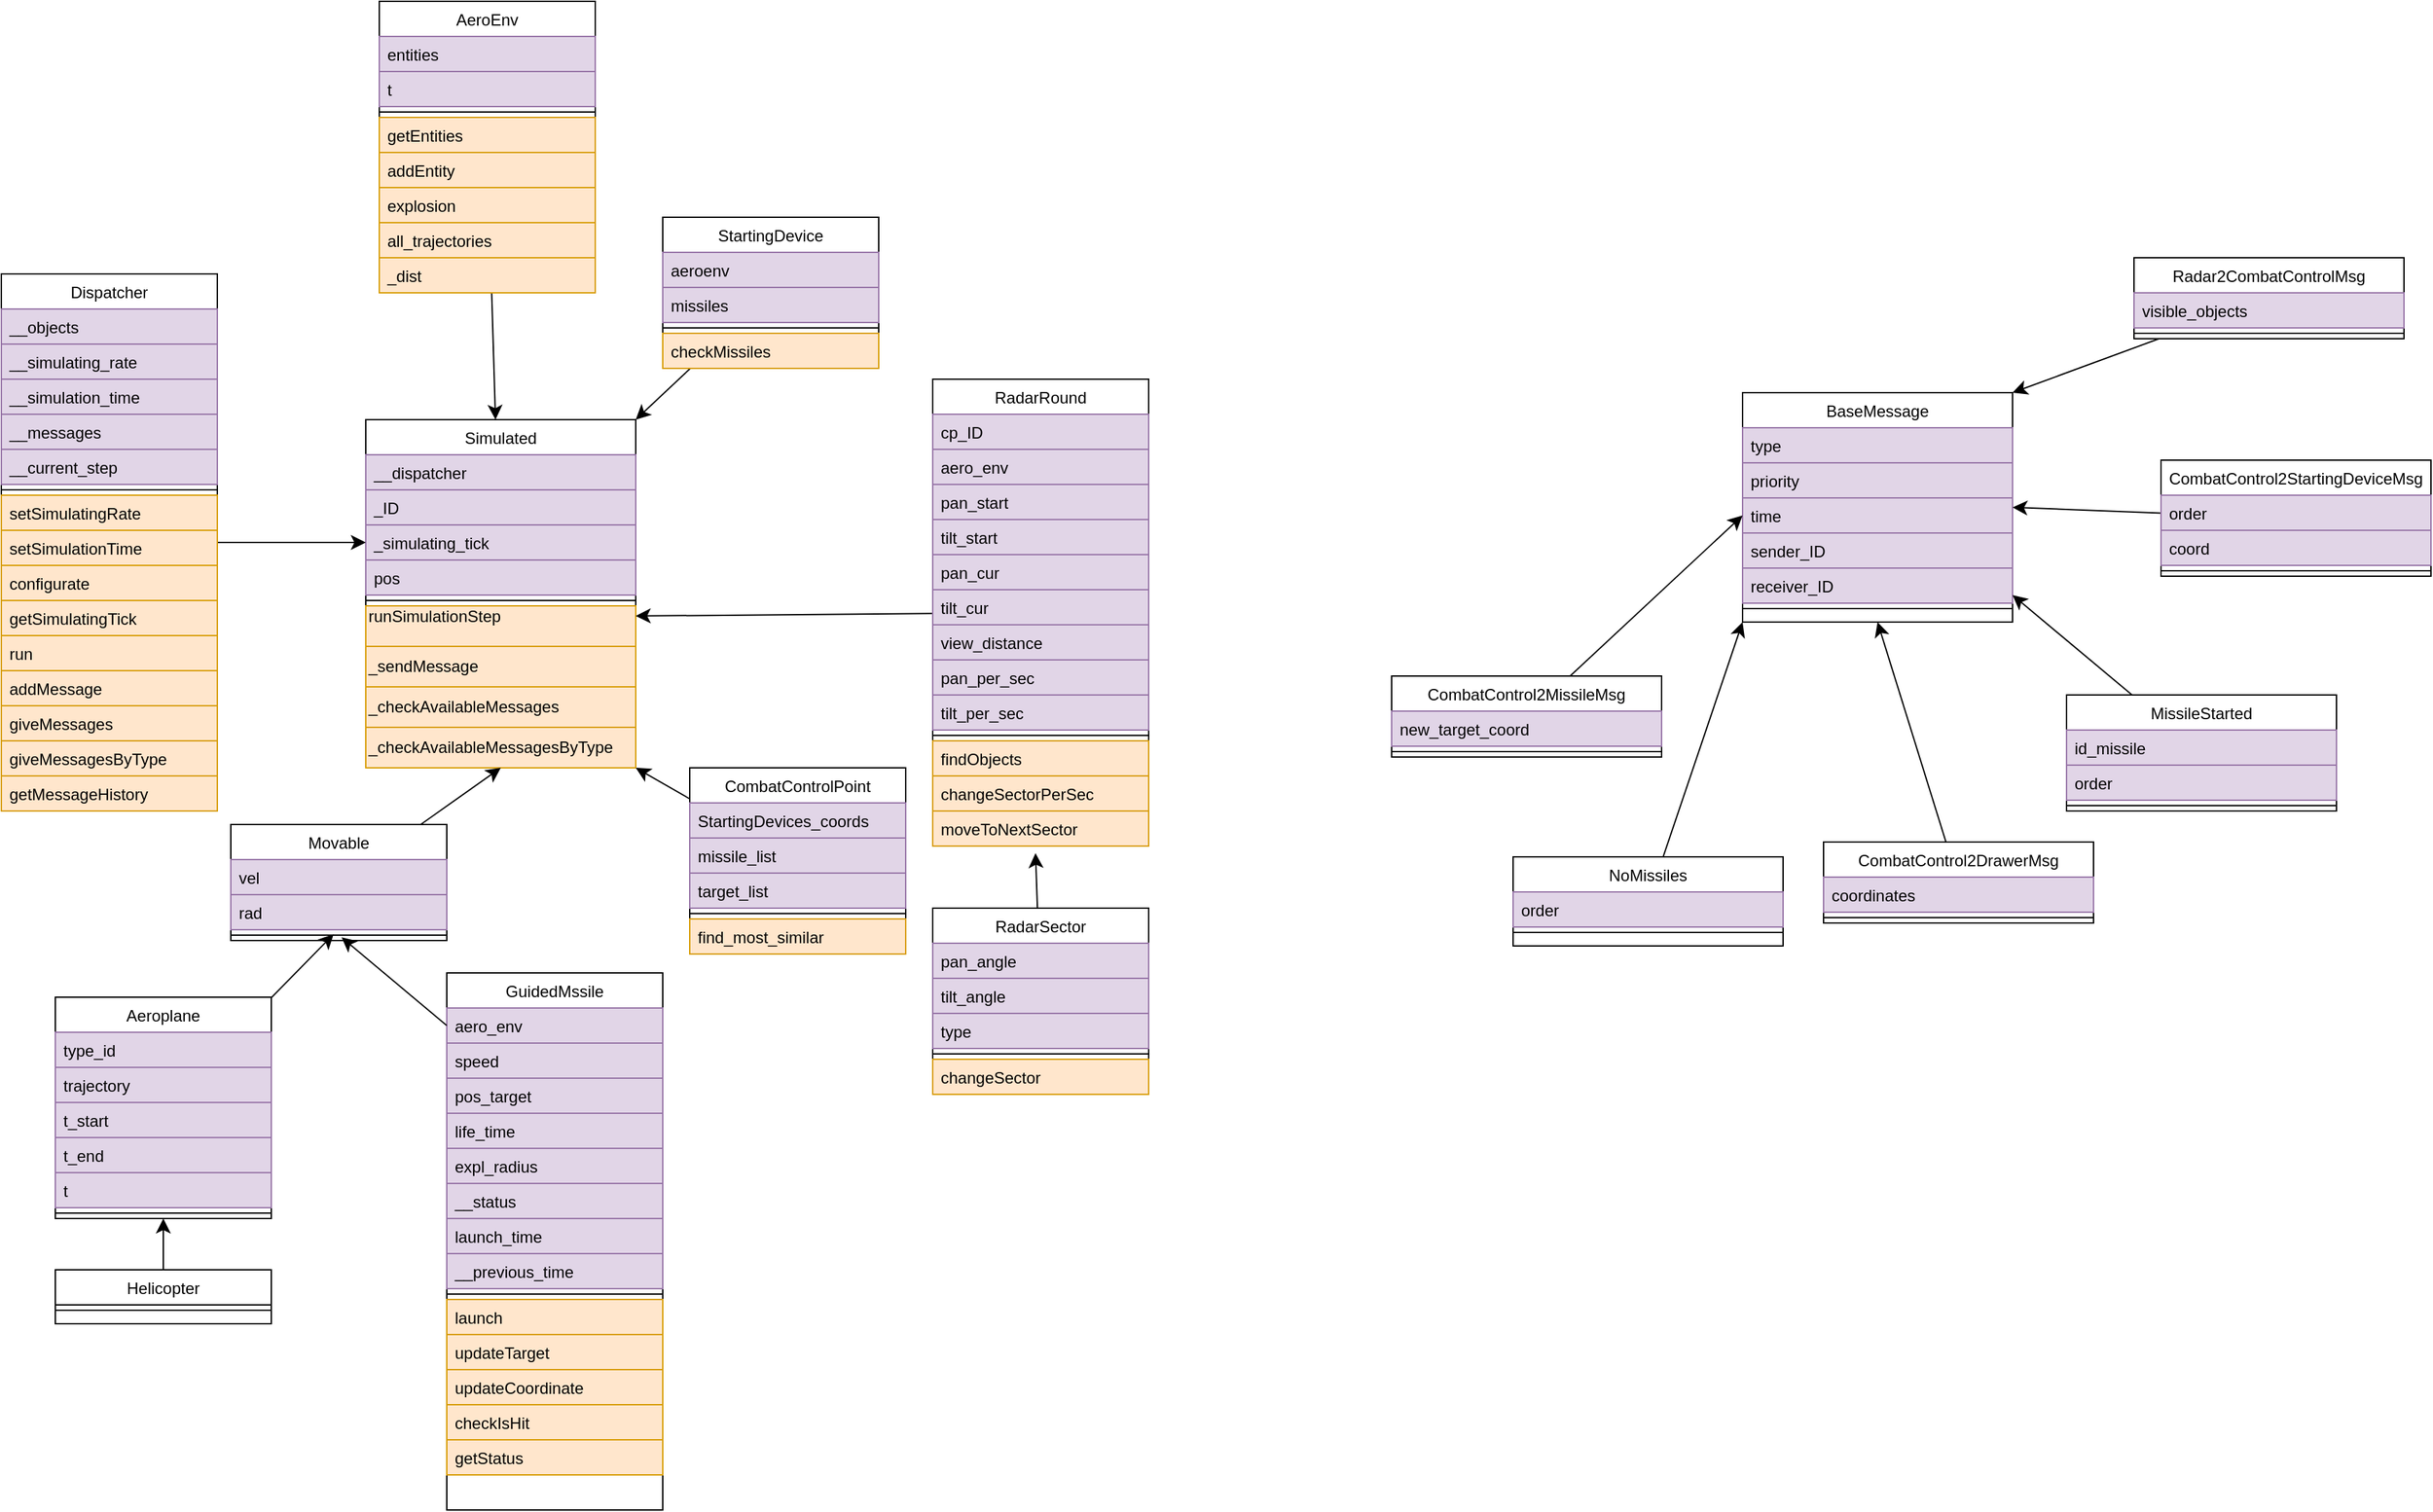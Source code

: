 <mxfile version="24.2.1" type="device">
  <diagram id="C5RBs43oDa-KdzZeNtuy" name="Page-1">
    <mxGraphModel dx="2193" dy="1912" grid="1" gridSize="10" guides="1" tooltips="1" connect="1" arrows="1" fold="1" page="1" pageScale="1" pageWidth="827" pageHeight="1169" math="0" shadow="0">
      <root>
        <mxCell id="WIyWlLk6GJQsqaUBKTNV-0" />
        <mxCell id="WIyWlLk6GJQsqaUBKTNV-1" parent="WIyWlLk6GJQsqaUBKTNV-0" />
        <mxCell id="zkfFHV4jXpPFQw0GAbJ--0" value="Simulated" style="swimlane;fontStyle=0;align=center;verticalAlign=top;childLayout=stackLayout;horizontal=1;startSize=26;horizontalStack=0;resizeParent=1;resizeLast=0;collapsible=1;marginBottom=0;rounded=0;shadow=0;strokeWidth=1;" parent="WIyWlLk6GJQsqaUBKTNV-1" vertex="1">
          <mxGeometry x="220" y="-70" width="200" height="258" as="geometry">
            <mxRectangle x="230" y="140" width="160" height="26" as="alternateBounds" />
          </mxGeometry>
        </mxCell>
        <mxCell id="zkfFHV4jXpPFQw0GAbJ--2" value="__dispatcher" style="text;align=left;verticalAlign=top;spacingLeft=4;spacingRight=4;overflow=hidden;rotatable=0;points=[[0,0.5],[1,0.5]];portConstraint=eastwest;rounded=0;shadow=0;html=0;fillColor=#e1d5e7;strokeColor=#9673a6;" parent="zkfFHV4jXpPFQw0GAbJ--0" vertex="1">
          <mxGeometry y="26" width="200" height="26" as="geometry" />
        </mxCell>
        <mxCell id="zkfFHV4jXpPFQw0GAbJ--3" value="_ID" style="text;align=left;verticalAlign=top;spacingLeft=4;spacingRight=4;overflow=hidden;rotatable=0;points=[[0,0.5],[1,0.5]];portConstraint=eastwest;rounded=0;shadow=0;html=0;fillColor=#e1d5e7;strokeColor=#9673a6;" parent="zkfFHV4jXpPFQw0GAbJ--0" vertex="1">
          <mxGeometry y="52" width="200" height="26" as="geometry" />
        </mxCell>
        <mxCell id="pw8T1lvG_OZJltJy0fYg-36" value="_simulating_tick" style="text;align=left;verticalAlign=top;spacingLeft=4;spacingRight=4;overflow=hidden;rotatable=0;points=[[0,0.5],[1,0.5]];portConstraint=eastwest;rounded=0;shadow=0;html=0;fillColor=#e1d5e7;strokeColor=#9673a6;" parent="zkfFHV4jXpPFQw0GAbJ--0" vertex="1">
          <mxGeometry y="78" width="200" height="26" as="geometry" />
        </mxCell>
        <mxCell id="zkfFHV4jXpPFQw0GAbJ--5" value="pos" style="text;align=left;verticalAlign=top;spacingLeft=4;spacingRight=4;overflow=hidden;rotatable=0;points=[[0,0.5],[1,0.5]];portConstraint=eastwest;fillColor=#e1d5e7;strokeColor=#9673a6;" parent="zkfFHV4jXpPFQw0GAbJ--0" vertex="1">
          <mxGeometry y="104" width="200" height="26" as="geometry" />
        </mxCell>
        <mxCell id="zkfFHV4jXpPFQw0GAbJ--4" value="" style="line;html=1;strokeWidth=1;align=left;verticalAlign=middle;spacingTop=-1;spacingLeft=3;spacingRight=3;rotatable=0;labelPosition=right;points=[];portConstraint=eastwest;" parent="zkfFHV4jXpPFQw0GAbJ--0" vertex="1">
          <mxGeometry y="130" width="200" height="8" as="geometry" />
        </mxCell>
        <mxCell id="pw8T1lvG_OZJltJy0fYg-37" value="&lt;div style=&quot;font-size: 12px;&quot;&gt;runSimulationStep&lt;/div&gt;&lt;div style=&quot;font-size: 12px;&quot;&gt;&lt;br style=&quot;font-size: 12px;&quot;&gt;&lt;/div&gt;" style="text;strokeColor=#d79b00;align=left;fillColor=#ffe6cc;html=1;verticalAlign=middle;whiteSpace=wrap;rounded=0;fontSize=12;" parent="zkfFHV4jXpPFQw0GAbJ--0" vertex="1">
          <mxGeometry y="138" width="200" height="30" as="geometry" />
        </mxCell>
        <mxCell id="pw8T1lvG_OZJltJy0fYg-38" value="&lt;div style=&quot;font-size: 12px;&quot;&gt;_sendMessage&lt;br&gt;&lt;/div&gt;" style="text;strokeColor=#d79b00;align=left;fillColor=#ffe6cc;html=1;verticalAlign=middle;whiteSpace=wrap;rounded=0;fontSize=12;" parent="zkfFHV4jXpPFQw0GAbJ--0" vertex="1">
          <mxGeometry y="168" width="200" height="30" as="geometry" />
        </mxCell>
        <mxCell id="pw8T1lvG_OZJltJy0fYg-40" value="&lt;div style=&quot;font-size: 12px;&quot;&gt;_checkAvailableMessages&lt;br&gt;&lt;/div&gt;" style="text;strokeColor=#d79b00;align=left;fillColor=#ffe6cc;html=1;verticalAlign=middle;whiteSpace=wrap;rounded=0;fontSize=12;" parent="zkfFHV4jXpPFQw0GAbJ--0" vertex="1">
          <mxGeometry y="198" width="200" height="30" as="geometry" />
        </mxCell>
        <mxCell id="pw8T1lvG_OZJltJy0fYg-39" value="&lt;div style=&quot;font-size: 12px;&quot;&gt;_checkAvailableMessagesByType&lt;br&gt;&lt;/div&gt;" style="text;strokeColor=#d79b00;align=left;fillColor=#ffe6cc;html=1;verticalAlign=middle;whiteSpace=wrap;rounded=0;fontSize=12;" parent="zkfFHV4jXpPFQw0GAbJ--0" vertex="1">
          <mxGeometry y="228" width="200" height="30" as="geometry" />
        </mxCell>
        <mxCell id="pw8T1lvG_OZJltJy0fYg-1" style="edgeStyle=none;curved=1;rounded=0;orthogonalLoop=1;jettySize=auto;html=1;entryX=0.5;entryY=1;entryDx=0;entryDy=0;fontSize=12;startSize=8;endSize=8;" parent="WIyWlLk6GJQsqaUBKTNV-1" source="zkfFHV4jXpPFQw0GAbJ--6" target="zkfFHV4jXpPFQw0GAbJ--0" edge="1">
          <mxGeometry relative="1" as="geometry" />
        </mxCell>
        <mxCell id="zkfFHV4jXpPFQw0GAbJ--6" value="Movable" style="swimlane;fontStyle=0;align=center;verticalAlign=top;childLayout=stackLayout;horizontal=1;startSize=26;horizontalStack=0;resizeParent=1;resizeLast=0;collapsible=1;marginBottom=0;rounded=0;shadow=0;strokeWidth=1;" parent="WIyWlLk6GJQsqaUBKTNV-1" vertex="1">
          <mxGeometry x="120" y="230" width="160" height="86" as="geometry">
            <mxRectangle x="130" y="380" width="160" height="26" as="alternateBounds" />
          </mxGeometry>
        </mxCell>
        <mxCell id="zkfFHV4jXpPFQw0GAbJ--7" value="vel" style="text;align=left;verticalAlign=top;spacingLeft=4;spacingRight=4;overflow=hidden;rotatable=0;points=[[0,0.5],[1,0.5]];portConstraint=eastwest;fillColor=#e1d5e7;strokeColor=#9673a6;" parent="zkfFHV4jXpPFQw0GAbJ--6" vertex="1">
          <mxGeometry y="26" width="160" height="26" as="geometry" />
        </mxCell>
        <mxCell id="zkfFHV4jXpPFQw0GAbJ--8" value="rad" style="text;align=left;verticalAlign=top;spacingLeft=4;spacingRight=4;overflow=hidden;rotatable=0;points=[[0,0.5],[1,0.5]];portConstraint=eastwest;rounded=0;shadow=0;html=0;fillColor=#e1d5e7;strokeColor=#9673a6;" parent="zkfFHV4jXpPFQw0GAbJ--6" vertex="1">
          <mxGeometry y="52" width="160" height="26" as="geometry" />
        </mxCell>
        <mxCell id="pw8T1lvG_OZJltJy0fYg-46" value="" style="line;html=1;strokeWidth=1;align=left;verticalAlign=middle;spacingTop=-1;spacingLeft=3;spacingRight=3;rotatable=0;labelPosition=right;points=[];portConstraint=eastwest;" parent="zkfFHV4jXpPFQw0GAbJ--6" vertex="1">
          <mxGeometry y="78" width="160" height="8" as="geometry" />
        </mxCell>
        <mxCell id="zkfFHV4jXpPFQw0GAbJ--13" value="Aeroplane" style="swimlane;fontStyle=0;align=center;verticalAlign=top;childLayout=stackLayout;horizontal=1;startSize=26;horizontalStack=0;resizeParent=1;resizeLast=0;collapsible=1;marginBottom=0;rounded=0;shadow=0;strokeWidth=1;" parent="WIyWlLk6GJQsqaUBKTNV-1" vertex="1">
          <mxGeometry x="-10" y="358" width="160" height="164" as="geometry">
            <mxRectangle x="340" y="380" width="170" height="26" as="alternateBounds" />
          </mxGeometry>
        </mxCell>
        <mxCell id="zkfFHV4jXpPFQw0GAbJ--14" value="type_id" style="text;align=left;verticalAlign=top;spacingLeft=4;spacingRight=4;overflow=hidden;rotatable=0;points=[[0,0.5],[1,0.5]];portConstraint=eastwest;fillColor=#e1d5e7;strokeColor=#9673a6;" parent="zkfFHV4jXpPFQw0GAbJ--13" vertex="1">
          <mxGeometry y="26" width="160" height="26" as="geometry" />
        </mxCell>
        <mxCell id="pw8T1lvG_OZJltJy0fYg-42" value="trajectory" style="text;align=left;verticalAlign=top;spacingLeft=4;spacingRight=4;overflow=hidden;rotatable=0;points=[[0,0.5],[1,0.5]];portConstraint=eastwest;fillColor=#e1d5e7;strokeColor=#9673a6;" parent="zkfFHV4jXpPFQw0GAbJ--13" vertex="1">
          <mxGeometry y="52" width="160" height="26" as="geometry" />
        </mxCell>
        <mxCell id="pw8T1lvG_OZJltJy0fYg-43" value="t_start" style="text;align=left;verticalAlign=top;spacingLeft=4;spacingRight=4;overflow=hidden;rotatable=0;points=[[0,0.5],[1,0.5]];portConstraint=eastwest;fillColor=#e1d5e7;strokeColor=#9673a6;" parent="zkfFHV4jXpPFQw0GAbJ--13" vertex="1">
          <mxGeometry y="78" width="160" height="26" as="geometry" />
        </mxCell>
        <mxCell id="pw8T1lvG_OZJltJy0fYg-41" value="t_end" style="text;align=left;verticalAlign=top;spacingLeft=4;spacingRight=4;overflow=hidden;rotatable=0;points=[[0,0.5],[1,0.5]];portConstraint=eastwest;fillColor=#e1d5e7;strokeColor=#9673a6;" parent="zkfFHV4jXpPFQw0GAbJ--13" vertex="1">
          <mxGeometry y="104" width="160" height="26" as="geometry" />
        </mxCell>
        <mxCell id="pw8T1lvG_OZJltJy0fYg-44" value="t " style="text;align=left;verticalAlign=top;spacingLeft=4;spacingRight=4;overflow=hidden;rotatable=0;points=[[0,0.5],[1,0.5]];portConstraint=eastwest;fillColor=#e1d5e7;strokeColor=#9673a6;" parent="zkfFHV4jXpPFQw0GAbJ--13" vertex="1">
          <mxGeometry y="130" width="160" height="26" as="geometry" />
        </mxCell>
        <mxCell id="zkfFHV4jXpPFQw0GAbJ--15" value="" style="line;html=1;strokeWidth=1;align=left;verticalAlign=middle;spacingTop=-1;spacingLeft=3;spacingRight=3;rotatable=0;labelPosition=right;points=[];portConstraint=eastwest;" parent="zkfFHV4jXpPFQw0GAbJ--13" vertex="1">
          <mxGeometry y="156" width="160" height="8" as="geometry" />
        </mxCell>
        <mxCell id="pw8T1lvG_OZJltJy0fYg-68" style="edgeStyle=none;curved=1;rounded=0;orthogonalLoop=1;jettySize=auto;html=1;entryX=1;entryY=0.25;entryDx=0;entryDy=0;fontSize=12;startSize=8;endSize=8;" parent="WIyWlLk6GJQsqaUBKTNV-1" source="zkfFHV4jXpPFQw0GAbJ--17" target="pw8T1lvG_OZJltJy0fYg-37" edge="1">
          <mxGeometry relative="1" as="geometry" />
        </mxCell>
        <mxCell id="zkfFHV4jXpPFQw0GAbJ--17" value="RadarRound" style="swimlane;fontStyle=0;align=center;verticalAlign=top;childLayout=stackLayout;horizontal=1;startSize=26;horizontalStack=0;resizeParent=1;resizeLast=0;collapsible=1;marginBottom=0;rounded=0;shadow=0;strokeWidth=1;" parent="WIyWlLk6GJQsqaUBKTNV-1" vertex="1">
          <mxGeometry x="640" y="-100" width="160" height="346" as="geometry">
            <mxRectangle x="550" y="140" width="160" height="26" as="alternateBounds" />
          </mxGeometry>
        </mxCell>
        <mxCell id="zkfFHV4jXpPFQw0GAbJ--18" value="cp_ID" style="text;align=left;verticalAlign=top;spacingLeft=4;spacingRight=4;overflow=hidden;rotatable=0;points=[[0,0.5],[1,0.5]];portConstraint=eastwest;fillColor=#e1d5e7;strokeColor=#9673a6;" parent="zkfFHV4jXpPFQw0GAbJ--17" vertex="1">
          <mxGeometry y="26" width="160" height="26" as="geometry" />
        </mxCell>
        <mxCell id="zkfFHV4jXpPFQw0GAbJ--19" value="aero_env" style="text;align=left;verticalAlign=top;spacingLeft=4;spacingRight=4;overflow=hidden;rotatable=0;points=[[0,0.5],[1,0.5]];portConstraint=eastwest;rounded=0;shadow=0;html=0;fillColor=#e1d5e7;strokeColor=#9673a6;" parent="zkfFHV4jXpPFQw0GAbJ--17" vertex="1">
          <mxGeometry y="52" width="160" height="26" as="geometry" />
        </mxCell>
        <mxCell id="zkfFHV4jXpPFQw0GAbJ--20" value="pan_start" style="text;align=left;verticalAlign=top;spacingLeft=4;spacingRight=4;overflow=hidden;rotatable=0;points=[[0,0.5],[1,0.5]];portConstraint=eastwest;rounded=0;shadow=0;html=0;fillColor=#e1d5e7;strokeColor=#9673a6;" parent="zkfFHV4jXpPFQw0GAbJ--17" vertex="1">
          <mxGeometry y="78" width="160" height="26" as="geometry" />
        </mxCell>
        <mxCell id="zkfFHV4jXpPFQw0GAbJ--21" value="tilt_start" style="text;align=left;verticalAlign=top;spacingLeft=4;spacingRight=4;overflow=hidden;rotatable=0;points=[[0,0.5],[1,0.5]];portConstraint=eastwest;rounded=0;shadow=0;html=0;fillColor=#e1d5e7;strokeColor=#9673a6;" parent="zkfFHV4jXpPFQw0GAbJ--17" vertex="1">
          <mxGeometry y="104" width="160" height="26" as="geometry" />
        </mxCell>
        <mxCell id="zkfFHV4jXpPFQw0GAbJ--22" value="pan_cur" style="text;align=left;verticalAlign=top;spacingLeft=4;spacingRight=4;overflow=hidden;rotatable=0;points=[[0,0.5],[1,0.5]];portConstraint=eastwest;rounded=0;shadow=0;html=0;fillColor=#e1d5e7;strokeColor=#9673a6;" parent="zkfFHV4jXpPFQw0GAbJ--17" vertex="1">
          <mxGeometry y="130" width="160" height="26" as="geometry" />
        </mxCell>
        <mxCell id="pw8T1lvG_OZJltJy0fYg-64" value="tilt_cur" style="text;align=left;verticalAlign=top;spacingLeft=4;spacingRight=4;overflow=hidden;rotatable=0;points=[[0,0.5],[1,0.5]];portConstraint=eastwest;rounded=0;shadow=0;html=0;fillColor=#e1d5e7;strokeColor=#9673a6;" parent="zkfFHV4jXpPFQw0GAbJ--17" vertex="1">
          <mxGeometry y="156" width="160" height="26" as="geometry" />
        </mxCell>
        <mxCell id="pw8T1lvG_OZJltJy0fYg-65" value="view_distance" style="text;align=left;verticalAlign=top;spacingLeft=4;spacingRight=4;overflow=hidden;rotatable=0;points=[[0,0.5],[1,0.5]];portConstraint=eastwest;rounded=0;shadow=0;html=0;fillColor=#e1d5e7;strokeColor=#9673a6;" parent="zkfFHV4jXpPFQw0GAbJ--17" vertex="1">
          <mxGeometry y="182" width="160" height="26" as="geometry" />
        </mxCell>
        <mxCell id="pw8T1lvG_OZJltJy0fYg-63" value="pan_per_sec" style="text;align=left;verticalAlign=top;spacingLeft=4;spacingRight=4;overflow=hidden;rotatable=0;points=[[0,0.5],[1,0.5]];portConstraint=eastwest;rounded=0;shadow=0;html=0;fillColor=#e1d5e7;strokeColor=#9673a6;" parent="zkfFHV4jXpPFQw0GAbJ--17" vertex="1">
          <mxGeometry y="208" width="160" height="26" as="geometry" />
        </mxCell>
        <mxCell id="pw8T1lvG_OZJltJy0fYg-66" value="tilt_per_sec" style="text;align=left;verticalAlign=top;spacingLeft=4;spacingRight=4;overflow=hidden;rotatable=0;points=[[0,0.5],[1,0.5]];portConstraint=eastwest;rounded=0;shadow=0;html=0;fillColor=#e1d5e7;strokeColor=#9673a6;" parent="zkfFHV4jXpPFQw0GAbJ--17" vertex="1">
          <mxGeometry y="234" width="160" height="26" as="geometry" />
        </mxCell>
        <mxCell id="zkfFHV4jXpPFQw0GAbJ--23" value="" style="line;html=1;strokeWidth=1;align=left;verticalAlign=middle;spacingTop=-1;spacingLeft=3;spacingRight=3;rotatable=0;labelPosition=right;points=[];portConstraint=eastwest;" parent="zkfFHV4jXpPFQw0GAbJ--17" vertex="1">
          <mxGeometry y="260" width="160" height="8" as="geometry" />
        </mxCell>
        <mxCell id="zkfFHV4jXpPFQw0GAbJ--24" value="findObjects" style="text;align=left;verticalAlign=top;spacingLeft=4;spacingRight=4;overflow=hidden;rotatable=0;points=[[0,0.5],[1,0.5]];portConstraint=eastwest;fillColor=#ffe6cc;strokeColor=#d79b00;" parent="zkfFHV4jXpPFQw0GAbJ--17" vertex="1">
          <mxGeometry y="268" width="160" height="26" as="geometry" />
        </mxCell>
        <mxCell id="pw8T1lvG_OZJltJy0fYg-67" value="changeSectorPerSec" style="text;align=left;verticalAlign=top;spacingLeft=4;spacingRight=4;overflow=hidden;rotatable=0;points=[[0,0.5],[1,0.5]];portConstraint=eastwest;fillColor=#ffe6cc;strokeColor=#d79b00;" parent="zkfFHV4jXpPFQw0GAbJ--17" vertex="1">
          <mxGeometry y="294" width="160" height="26" as="geometry" />
        </mxCell>
        <mxCell id="zkfFHV4jXpPFQw0GAbJ--25" value="moveToNextSector" style="text;align=left;verticalAlign=top;spacingLeft=4;spacingRight=4;overflow=hidden;rotatable=0;points=[[0,0.5],[1,0.5]];portConstraint=eastwest;fillColor=#ffe6cc;strokeColor=#d79b00;" parent="zkfFHV4jXpPFQw0GAbJ--17" vertex="1">
          <mxGeometry y="320" width="160" height="26" as="geometry" />
        </mxCell>
        <mxCell id="pw8T1lvG_OZJltJy0fYg-0" style="edgeStyle=none;curved=1;rounded=0;orthogonalLoop=1;jettySize=auto;html=1;entryX=0.476;entryY=0.412;entryDx=0;entryDy=0;entryPerimeter=0;fontSize=12;startSize=8;endSize=8;" parent="WIyWlLk6GJQsqaUBKTNV-1" source="zkfFHV4jXpPFQw0GAbJ--13" target="pw8T1lvG_OZJltJy0fYg-46" edge="1">
          <mxGeometry relative="1" as="geometry">
            <mxPoint x="154.96" y="442.004" as="targetPoint" />
          </mxGeometry>
        </mxCell>
        <mxCell id="pw8T1lvG_OZJltJy0fYg-47" style="edgeStyle=none;curved=1;rounded=0;orthogonalLoop=1;jettySize=auto;html=1;entryX=0.5;entryY=1;entryDx=0;entryDy=0;fontSize=12;startSize=8;endSize=8;" parent="WIyWlLk6GJQsqaUBKTNV-1" source="pw8T1lvG_OZJltJy0fYg-3" target="zkfFHV4jXpPFQw0GAbJ--13" edge="1">
          <mxGeometry relative="1" as="geometry" />
        </mxCell>
        <mxCell id="pw8T1lvG_OZJltJy0fYg-3" value="Helicopter" style="swimlane;fontStyle=0;align=center;verticalAlign=top;childLayout=stackLayout;horizontal=1;startSize=26;horizontalStack=0;resizeParent=1;resizeLast=0;collapsible=1;marginBottom=0;rounded=0;shadow=0;strokeWidth=1;" parent="WIyWlLk6GJQsqaUBKTNV-1" vertex="1">
          <mxGeometry x="-10" y="560" width="160" height="40" as="geometry">
            <mxRectangle x="340" y="380" width="170" height="26" as="alternateBounds" />
          </mxGeometry>
        </mxCell>
        <mxCell id="pw8T1lvG_OZJltJy0fYg-5" value="" style="line;html=1;strokeWidth=1;align=left;verticalAlign=middle;spacingTop=-1;spacingLeft=3;spacingRight=3;rotatable=0;labelPosition=right;points=[];portConstraint=eastwest;" parent="pw8T1lvG_OZJltJy0fYg-3" vertex="1">
          <mxGeometry y="26" width="160" height="8" as="geometry" />
        </mxCell>
        <mxCell id="pw8T1lvG_OZJltJy0fYg-6" value="GuidedMssile" style="swimlane;fontStyle=0;align=center;verticalAlign=top;childLayout=stackLayout;horizontal=1;startSize=26;horizontalStack=0;resizeParent=1;resizeLast=0;collapsible=1;marginBottom=0;rounded=0;shadow=0;strokeWidth=1;" parent="WIyWlLk6GJQsqaUBKTNV-1" vertex="1">
          <mxGeometry x="280" y="340" width="160" height="398" as="geometry">
            <mxRectangle x="340" y="380" width="170" height="26" as="alternateBounds" />
          </mxGeometry>
        </mxCell>
        <mxCell id="pw8T1lvG_OZJltJy0fYg-7" value="aero_env" style="text;align=left;verticalAlign=top;spacingLeft=4;spacingRight=4;overflow=hidden;rotatable=0;points=[[0,0.5],[1,0.5]];portConstraint=eastwest;fillColor=#e1d5e7;strokeColor=#9673a6;" parent="pw8T1lvG_OZJltJy0fYg-6" vertex="1">
          <mxGeometry y="26" width="160" height="26" as="geometry" />
        </mxCell>
        <mxCell id="pw8T1lvG_OZJltJy0fYg-50" value="speed" style="text;align=left;verticalAlign=top;spacingLeft=4;spacingRight=4;overflow=hidden;rotatable=0;points=[[0,0.5],[1,0.5]];portConstraint=eastwest;fillColor=#e1d5e7;strokeColor=#9673a6;" parent="pw8T1lvG_OZJltJy0fYg-6" vertex="1">
          <mxGeometry y="52" width="160" height="26" as="geometry" />
        </mxCell>
        <mxCell id="pw8T1lvG_OZJltJy0fYg-52" value="pos_target" style="text;align=left;verticalAlign=top;spacingLeft=4;spacingRight=4;overflow=hidden;rotatable=0;points=[[0,0.5],[1,0.5]];portConstraint=eastwest;fillColor=#e1d5e7;strokeColor=#9673a6;" parent="pw8T1lvG_OZJltJy0fYg-6" vertex="1">
          <mxGeometry y="78" width="160" height="26" as="geometry" />
        </mxCell>
        <mxCell id="pw8T1lvG_OZJltJy0fYg-53" value="life_time" style="text;align=left;verticalAlign=top;spacingLeft=4;spacingRight=4;overflow=hidden;rotatable=0;points=[[0,0.5],[1,0.5]];portConstraint=eastwest;fillColor=#e1d5e7;strokeColor=#9673a6;" parent="pw8T1lvG_OZJltJy0fYg-6" vertex="1">
          <mxGeometry y="104" width="160" height="26" as="geometry" />
        </mxCell>
        <mxCell id="pw8T1lvG_OZJltJy0fYg-51" value="expl_radius" style="text;align=left;verticalAlign=top;spacingLeft=4;spacingRight=4;overflow=hidden;rotatable=0;points=[[0,0.5],[1,0.5]];portConstraint=eastwest;fillColor=#e1d5e7;strokeColor=#9673a6;" parent="pw8T1lvG_OZJltJy0fYg-6" vertex="1">
          <mxGeometry y="130" width="160" height="26" as="geometry" />
        </mxCell>
        <mxCell id="pw8T1lvG_OZJltJy0fYg-54" value="__status" style="text;align=left;verticalAlign=top;spacingLeft=4;spacingRight=4;overflow=hidden;rotatable=0;points=[[0,0.5],[1,0.5]];portConstraint=eastwest;fillColor=#e1d5e7;strokeColor=#9673a6;" parent="pw8T1lvG_OZJltJy0fYg-6" vertex="1">
          <mxGeometry y="156" width="160" height="26" as="geometry" />
        </mxCell>
        <mxCell id="pw8T1lvG_OZJltJy0fYg-55" value="launch_time" style="text;align=left;verticalAlign=top;spacingLeft=4;spacingRight=4;overflow=hidden;rotatable=0;points=[[0,0.5],[1,0.5]];portConstraint=eastwest;fillColor=#e1d5e7;strokeColor=#9673a6;" parent="pw8T1lvG_OZJltJy0fYg-6" vertex="1">
          <mxGeometry y="182" width="160" height="26" as="geometry" />
        </mxCell>
        <mxCell id="pw8T1lvG_OZJltJy0fYg-56" value="__previous_time" style="text;align=left;verticalAlign=top;spacingLeft=4;spacingRight=4;overflow=hidden;rotatable=0;points=[[0,0.5],[1,0.5]];portConstraint=eastwest;fillColor=#e1d5e7;strokeColor=#9673a6;" parent="pw8T1lvG_OZJltJy0fYg-6" vertex="1">
          <mxGeometry y="208" width="160" height="26" as="geometry" />
        </mxCell>
        <mxCell id="pw8T1lvG_OZJltJy0fYg-8" value="" style="line;html=1;strokeWidth=1;align=left;verticalAlign=middle;spacingTop=-1;spacingLeft=3;spacingRight=3;rotatable=0;labelPosition=right;points=[];portConstraint=eastwest;" parent="pw8T1lvG_OZJltJy0fYg-6" vertex="1">
          <mxGeometry y="234" width="160" height="8" as="geometry" />
        </mxCell>
        <mxCell id="pw8T1lvG_OZJltJy0fYg-58" value="launch" style="text;align=left;verticalAlign=top;spacingLeft=4;spacingRight=4;overflow=hidden;rotatable=0;points=[[0,0.5],[1,0.5]];portConstraint=eastwest;fillColor=#ffe6cc;strokeColor=#d79b00;" parent="pw8T1lvG_OZJltJy0fYg-6" vertex="1">
          <mxGeometry y="242" width="160" height="26" as="geometry" />
        </mxCell>
        <mxCell id="pw8T1lvG_OZJltJy0fYg-61" value="updateTarget" style="text;align=left;verticalAlign=top;spacingLeft=4;spacingRight=4;overflow=hidden;rotatable=0;points=[[0,0.5],[1,0.5]];portConstraint=eastwest;fillColor=#ffe6cc;strokeColor=#d79b00;" parent="pw8T1lvG_OZJltJy0fYg-6" vertex="1">
          <mxGeometry y="268" width="160" height="26" as="geometry" />
        </mxCell>
        <mxCell id="pw8T1lvG_OZJltJy0fYg-60" value="updateCoordinate" style="text;align=left;verticalAlign=top;spacingLeft=4;spacingRight=4;overflow=hidden;rotatable=0;points=[[0,0.5],[1,0.5]];portConstraint=eastwest;fillColor=#ffe6cc;strokeColor=#d79b00;" parent="pw8T1lvG_OZJltJy0fYg-6" vertex="1">
          <mxGeometry y="294" width="160" height="26" as="geometry" />
        </mxCell>
        <mxCell id="pw8T1lvG_OZJltJy0fYg-59" value="checkIsHit" style="text;align=left;verticalAlign=top;spacingLeft=4;spacingRight=4;overflow=hidden;rotatable=0;points=[[0,0.5],[1,0.5]];portConstraint=eastwest;fillColor=#ffe6cc;strokeColor=#d79b00;" parent="pw8T1lvG_OZJltJy0fYg-6" vertex="1">
          <mxGeometry y="320" width="160" height="26" as="geometry" />
        </mxCell>
        <mxCell id="pw8T1lvG_OZJltJy0fYg-57" value="getStatus" style="text;align=left;verticalAlign=top;spacingLeft=4;spacingRight=4;overflow=hidden;rotatable=0;points=[[0,0.5],[1,0.5]];portConstraint=eastwest;fillColor=#ffe6cc;strokeColor=#d79b00;" parent="pw8T1lvG_OZJltJy0fYg-6" vertex="1">
          <mxGeometry y="346" width="160" height="26" as="geometry" />
        </mxCell>
        <mxCell id="pw8T1lvG_OZJltJy0fYg-62" style="edgeStyle=none;curved=1;rounded=0;orthogonalLoop=1;jettySize=auto;html=1;entryX=1;entryY=1;entryDx=0;entryDy=0;fontSize=12;startSize=8;endSize=8;" parent="WIyWlLk6GJQsqaUBKTNV-1" source="pw8T1lvG_OZJltJy0fYg-9" target="pw8T1lvG_OZJltJy0fYg-39" edge="1">
          <mxGeometry relative="1" as="geometry" />
        </mxCell>
        <mxCell id="pw8T1lvG_OZJltJy0fYg-9" value="CombatControlPoint" style="swimlane;fontStyle=0;align=center;verticalAlign=top;childLayout=stackLayout;horizontal=1;startSize=26;horizontalStack=0;resizeParent=1;resizeLast=0;collapsible=1;marginBottom=0;rounded=0;shadow=0;strokeWidth=1;" parent="WIyWlLk6GJQsqaUBKTNV-1" vertex="1">
          <mxGeometry x="460" y="188" width="160" height="138" as="geometry">
            <mxRectangle x="550" y="140" width="160" height="26" as="alternateBounds" />
          </mxGeometry>
        </mxCell>
        <mxCell id="pw8T1lvG_OZJltJy0fYg-10" value="StartingDevices_coords" style="text;align=left;verticalAlign=top;spacingLeft=4;spacingRight=4;overflow=hidden;rotatable=0;points=[[0,0.5],[1,0.5]];portConstraint=eastwest;fillColor=#e1d5e7;strokeColor=#9673a6;" parent="pw8T1lvG_OZJltJy0fYg-9" vertex="1">
          <mxGeometry y="26" width="160" height="26" as="geometry" />
        </mxCell>
        <mxCell id="pw8T1lvG_OZJltJy0fYg-11" value="missile_list" style="text;align=left;verticalAlign=top;spacingLeft=4;spacingRight=4;overflow=hidden;rotatable=0;points=[[0,0.5],[1,0.5]];portConstraint=eastwest;rounded=0;shadow=0;html=0;fillColor=#e1d5e7;strokeColor=#9673a6;" parent="pw8T1lvG_OZJltJy0fYg-9" vertex="1">
          <mxGeometry y="52" width="160" height="26" as="geometry" />
        </mxCell>
        <mxCell id="pw8T1lvG_OZJltJy0fYg-12" value="target_list" style="text;align=left;verticalAlign=top;spacingLeft=4;spacingRight=4;overflow=hidden;rotatable=0;points=[[0,0.5],[1,0.5]];portConstraint=eastwest;rounded=0;shadow=0;html=0;fillColor=#e1d5e7;strokeColor=#9673a6;" parent="pw8T1lvG_OZJltJy0fYg-9" vertex="1">
          <mxGeometry y="78" width="160" height="26" as="geometry" />
        </mxCell>
        <mxCell id="pw8T1lvG_OZJltJy0fYg-15" value="" style="line;html=1;strokeWidth=1;align=left;verticalAlign=middle;spacingTop=-1;spacingLeft=3;spacingRight=3;rotatable=0;labelPosition=right;points=[];portConstraint=eastwest;" parent="pw8T1lvG_OZJltJy0fYg-9" vertex="1">
          <mxGeometry y="104" width="160" height="8" as="geometry" />
        </mxCell>
        <mxCell id="pw8T1lvG_OZJltJy0fYg-13" value="find_most_similar" style="text;align=left;verticalAlign=top;spacingLeft=4;spacingRight=4;overflow=hidden;rotatable=0;points=[[0,0.5],[1,0.5]];portConstraint=eastwest;rounded=0;shadow=0;html=0;fillColor=#ffe6cc;strokeColor=#d79b00;" parent="pw8T1lvG_OZJltJy0fYg-9" vertex="1">
          <mxGeometry y="112" width="160" height="26" as="geometry" />
        </mxCell>
        <mxCell id="pw8T1lvG_OZJltJy0fYg-86" style="edgeStyle=none;curved=1;rounded=0;orthogonalLoop=1;jettySize=auto;html=1;entryX=1;entryY=0;entryDx=0;entryDy=0;fontSize=12;startSize=8;endSize=8;" parent="WIyWlLk6GJQsqaUBKTNV-1" source="pw8T1lvG_OZJltJy0fYg-18" target="zkfFHV4jXpPFQw0GAbJ--0" edge="1">
          <mxGeometry relative="1" as="geometry" />
        </mxCell>
        <mxCell id="pw8T1lvG_OZJltJy0fYg-18" value="StartingDevice" style="swimlane;fontStyle=0;align=center;verticalAlign=top;childLayout=stackLayout;horizontal=1;startSize=26;horizontalStack=0;resizeParent=1;resizeLast=0;collapsible=1;marginBottom=0;rounded=0;shadow=0;strokeWidth=1;" parent="WIyWlLk6GJQsqaUBKTNV-1" vertex="1">
          <mxGeometry x="440" y="-220" width="160" height="112" as="geometry">
            <mxRectangle x="550" y="140" width="160" height="26" as="alternateBounds" />
          </mxGeometry>
        </mxCell>
        <mxCell id="pw8T1lvG_OZJltJy0fYg-19" value="aeroenv" style="text;align=left;verticalAlign=top;spacingLeft=4;spacingRight=4;overflow=hidden;rotatable=0;points=[[0,0.5],[1,0.5]];portConstraint=eastwest;fillColor=#e1d5e7;strokeColor=#9673a6;" parent="pw8T1lvG_OZJltJy0fYg-18" vertex="1">
          <mxGeometry y="26" width="160" height="26" as="geometry" />
        </mxCell>
        <mxCell id="pw8T1lvG_OZJltJy0fYg-20" value="missiles" style="text;align=left;verticalAlign=top;spacingLeft=4;spacingRight=4;overflow=hidden;rotatable=0;points=[[0,0.5],[1,0.5]];portConstraint=eastwest;rounded=0;shadow=0;html=0;fillColor=#e1d5e7;strokeColor=#9673a6;" parent="pw8T1lvG_OZJltJy0fYg-18" vertex="1">
          <mxGeometry y="52" width="160" height="26" as="geometry" />
        </mxCell>
        <mxCell id="pw8T1lvG_OZJltJy0fYg-24" value="" style="line;html=1;strokeWidth=1;align=left;verticalAlign=middle;spacingTop=-1;spacingLeft=3;spacingRight=3;rotatable=0;labelPosition=right;points=[];portConstraint=eastwest;" parent="pw8T1lvG_OZJltJy0fYg-18" vertex="1">
          <mxGeometry y="78" width="160" height="8" as="geometry" />
        </mxCell>
        <mxCell id="pw8T1lvG_OZJltJy0fYg-25" value="checkMissiles" style="text;align=left;verticalAlign=top;spacingLeft=4;spacingRight=4;overflow=hidden;rotatable=0;points=[[0,0.5],[1,0.5]];portConstraint=eastwest;fillColor=#ffe6cc;strokeColor=#d79b00;" parent="pw8T1lvG_OZJltJy0fYg-18" vertex="1">
          <mxGeometry y="86" width="160" height="26" as="geometry" />
        </mxCell>
        <mxCell id="pw8T1lvG_OZJltJy0fYg-108" style="edgeStyle=none;curved=1;rounded=0;orthogonalLoop=1;jettySize=auto;html=1;entryX=0;entryY=0.5;entryDx=0;entryDy=0;fontSize=12;startSize=8;endSize=8;" parent="WIyWlLk6GJQsqaUBKTNV-1" source="pw8T1lvG_OZJltJy0fYg-27" target="pw8T1lvG_OZJltJy0fYg-36" edge="1">
          <mxGeometry relative="1" as="geometry" />
        </mxCell>
        <mxCell id="pw8T1lvG_OZJltJy0fYg-27" value="Dispatcher" style="swimlane;fontStyle=0;align=center;verticalAlign=top;childLayout=stackLayout;horizontal=1;startSize=26;horizontalStack=0;resizeParent=1;resizeLast=0;collapsible=1;marginBottom=0;rounded=0;shadow=0;strokeWidth=1;" parent="WIyWlLk6GJQsqaUBKTNV-1" vertex="1">
          <mxGeometry x="-50" y="-178" width="160" height="398" as="geometry">
            <mxRectangle x="550" y="140" width="160" height="26" as="alternateBounds" />
          </mxGeometry>
        </mxCell>
        <mxCell id="pw8T1lvG_OZJltJy0fYg-28" value="__objects" style="text;align=left;verticalAlign=top;spacingLeft=4;spacingRight=4;overflow=hidden;rotatable=0;points=[[0,0.5],[1,0.5]];portConstraint=eastwest;fillColor=#e1d5e7;strokeColor=#9673a6;" parent="pw8T1lvG_OZJltJy0fYg-27" vertex="1">
          <mxGeometry y="26" width="160" height="26" as="geometry" />
        </mxCell>
        <mxCell id="pw8T1lvG_OZJltJy0fYg-29" value="__simulating_rate" style="text;align=left;verticalAlign=top;spacingLeft=4;spacingRight=4;overflow=hidden;rotatable=0;points=[[0,0.5],[1,0.5]];portConstraint=eastwest;rounded=0;shadow=0;html=0;fillColor=#e1d5e7;strokeColor=#9673a6;" parent="pw8T1lvG_OZJltJy0fYg-27" vertex="1">
          <mxGeometry y="52" width="160" height="26" as="geometry" />
        </mxCell>
        <mxCell id="pw8T1lvG_OZJltJy0fYg-30" value="__simulation_time" style="text;align=left;verticalAlign=top;spacingLeft=4;spacingRight=4;overflow=hidden;rotatable=0;points=[[0,0.5],[1,0.5]];portConstraint=eastwest;rounded=0;shadow=0;html=0;fillColor=#e1d5e7;strokeColor=#9673a6;" parent="pw8T1lvG_OZJltJy0fYg-27" vertex="1">
          <mxGeometry y="78" width="160" height="26" as="geometry" />
        </mxCell>
        <mxCell id="pw8T1lvG_OZJltJy0fYg-31" value="__messages" style="text;align=left;verticalAlign=top;spacingLeft=4;spacingRight=4;overflow=hidden;rotatable=0;points=[[0,0.5],[1,0.5]];portConstraint=eastwest;rounded=0;shadow=0;html=0;fillColor=#e1d5e7;strokeColor=#9673a6;" parent="pw8T1lvG_OZJltJy0fYg-27" vertex="1">
          <mxGeometry y="104" width="160" height="26" as="geometry" />
        </mxCell>
        <mxCell id="pw8T1lvG_OZJltJy0fYg-32" value="__current_step" style="text;align=left;verticalAlign=top;spacingLeft=4;spacingRight=4;overflow=hidden;rotatable=0;points=[[0,0.5],[1,0.5]];portConstraint=eastwest;rounded=0;shadow=0;html=0;fillColor=#e1d5e7;strokeColor=#9673a6;" parent="pw8T1lvG_OZJltJy0fYg-27" vertex="1">
          <mxGeometry y="130" width="160" height="26" as="geometry" />
        </mxCell>
        <mxCell id="pw8T1lvG_OZJltJy0fYg-33" value="" style="line;html=1;strokeWidth=1;align=left;verticalAlign=middle;spacingTop=-1;spacingLeft=3;spacingRight=3;rotatable=0;labelPosition=right;points=[];portConstraint=eastwest;" parent="pw8T1lvG_OZJltJy0fYg-27" vertex="1">
          <mxGeometry y="156" width="160" height="8" as="geometry" />
        </mxCell>
        <mxCell id="pw8T1lvG_OZJltJy0fYg-34" value="setSimulatingRate" style="text;align=left;verticalAlign=top;spacingLeft=4;spacingRight=4;overflow=hidden;rotatable=0;points=[[0,0.5],[1,0.5]];portConstraint=eastwest;fillColor=#ffe6cc;strokeColor=#d79b00;" parent="pw8T1lvG_OZJltJy0fYg-27" vertex="1">
          <mxGeometry y="164" width="160" height="26" as="geometry" />
        </mxCell>
        <mxCell id="pw8T1lvG_OZJltJy0fYg-88" value="setSimulationTime" style="text;align=left;verticalAlign=top;spacingLeft=4;spacingRight=4;overflow=hidden;rotatable=0;points=[[0,0.5],[1,0.5]];portConstraint=eastwest;fillColor=#ffe6cc;strokeColor=#d79b00;" parent="pw8T1lvG_OZJltJy0fYg-27" vertex="1">
          <mxGeometry y="190" width="160" height="26" as="geometry" />
        </mxCell>
        <mxCell id="pw8T1lvG_OZJltJy0fYg-87" value="configurate" style="text;align=left;verticalAlign=top;spacingLeft=4;spacingRight=4;overflow=hidden;rotatable=0;points=[[0,0.5],[1,0.5]];portConstraint=eastwest;fillColor=#ffe6cc;strokeColor=#d79b00;" parent="pw8T1lvG_OZJltJy0fYg-27" vertex="1">
          <mxGeometry y="216" width="160" height="26" as="geometry" />
        </mxCell>
        <mxCell id="pw8T1lvG_OZJltJy0fYg-35" value="getSimulatingTick" style="text;align=left;verticalAlign=top;spacingLeft=4;spacingRight=4;overflow=hidden;rotatable=0;points=[[0,0.5],[1,0.5]];portConstraint=eastwest;fillColor=#ffe6cc;strokeColor=#d79b00;" parent="pw8T1lvG_OZJltJy0fYg-27" vertex="1">
          <mxGeometry y="242" width="160" height="26" as="geometry" />
        </mxCell>
        <mxCell id="pw8T1lvG_OZJltJy0fYg-89" value="run" style="text;align=left;verticalAlign=top;spacingLeft=4;spacingRight=4;overflow=hidden;rotatable=0;points=[[0,0.5],[1,0.5]];portConstraint=eastwest;fillColor=#ffe6cc;strokeColor=#d79b00;" parent="pw8T1lvG_OZJltJy0fYg-27" vertex="1">
          <mxGeometry y="268" width="160" height="26" as="geometry" />
        </mxCell>
        <mxCell id="pw8T1lvG_OZJltJy0fYg-90" value="addMessage" style="text;align=left;verticalAlign=top;spacingLeft=4;spacingRight=4;overflow=hidden;rotatable=0;points=[[0,0.5],[1,0.5]];portConstraint=eastwest;fillColor=#ffe6cc;strokeColor=#d79b00;" parent="pw8T1lvG_OZJltJy0fYg-27" vertex="1">
          <mxGeometry y="294" width="160" height="26" as="geometry" />
        </mxCell>
        <mxCell id="pw8T1lvG_OZJltJy0fYg-91" value="giveMessages" style="text;align=left;verticalAlign=top;spacingLeft=4;spacingRight=4;overflow=hidden;rotatable=0;points=[[0,0.5],[1,0.5]];portConstraint=eastwest;fillColor=#ffe6cc;strokeColor=#d79b00;" parent="pw8T1lvG_OZJltJy0fYg-27" vertex="1">
          <mxGeometry y="320" width="160" height="26" as="geometry" />
        </mxCell>
        <mxCell id="pw8T1lvG_OZJltJy0fYg-106" value="giveMessagesByType" style="text;align=left;verticalAlign=top;spacingLeft=4;spacingRight=4;overflow=hidden;rotatable=0;points=[[0,0.5],[1,0.5]];portConstraint=eastwest;fillColor=#ffe6cc;strokeColor=#d79b00;" parent="pw8T1lvG_OZJltJy0fYg-27" vertex="1">
          <mxGeometry y="346" width="160" height="26" as="geometry" />
        </mxCell>
        <mxCell id="pw8T1lvG_OZJltJy0fYg-107" value="getMessageHistory" style="text;align=left;verticalAlign=top;spacingLeft=4;spacingRight=4;overflow=hidden;rotatable=0;points=[[0,0.5],[1,0.5]];portConstraint=eastwest;fillColor=#ffe6cc;strokeColor=#d79b00;" parent="pw8T1lvG_OZJltJy0fYg-27" vertex="1">
          <mxGeometry y="372" width="160" height="26" as="geometry" />
        </mxCell>
        <mxCell id="pw8T1lvG_OZJltJy0fYg-48" style="edgeStyle=none;curved=1;rounded=0;orthogonalLoop=1;jettySize=auto;html=1;entryX=0.513;entryY=0.706;entryDx=0;entryDy=0;entryPerimeter=0;fontSize=12;startSize=8;endSize=8;exitX=0;exitY=0.5;exitDx=0;exitDy=0;" parent="WIyWlLk6GJQsqaUBKTNV-1" source="pw8T1lvG_OZJltJy0fYg-7" target="pw8T1lvG_OZJltJy0fYg-46" edge="1">
          <mxGeometry relative="1" as="geometry" />
        </mxCell>
        <mxCell id="pw8T1lvG_OZJltJy0fYg-69" value="RadarSector" style="swimlane;fontStyle=0;align=center;verticalAlign=top;childLayout=stackLayout;horizontal=1;startSize=26;horizontalStack=0;resizeParent=1;resizeLast=0;collapsible=1;marginBottom=0;rounded=0;shadow=0;strokeWidth=1;" parent="WIyWlLk6GJQsqaUBKTNV-1" vertex="1">
          <mxGeometry x="640" y="292" width="160" height="138" as="geometry">
            <mxRectangle x="550" y="140" width="160" height="26" as="alternateBounds" />
          </mxGeometry>
        </mxCell>
        <mxCell id="pw8T1lvG_OZJltJy0fYg-70" value="pan_angle" style="text;align=left;verticalAlign=top;spacingLeft=4;spacingRight=4;overflow=hidden;rotatable=0;points=[[0,0.5],[1,0.5]];portConstraint=eastwest;fillColor=#e1d5e7;strokeColor=#9673a6;" parent="pw8T1lvG_OZJltJy0fYg-69" vertex="1">
          <mxGeometry y="26" width="160" height="26" as="geometry" />
        </mxCell>
        <mxCell id="pw8T1lvG_OZJltJy0fYg-71" value="tilt_angle" style="text;align=left;verticalAlign=top;spacingLeft=4;spacingRight=4;overflow=hidden;rotatable=0;points=[[0,0.5],[1,0.5]];portConstraint=eastwest;rounded=0;shadow=0;html=0;fillColor=#e1d5e7;strokeColor=#9673a6;" parent="pw8T1lvG_OZJltJy0fYg-69" vertex="1">
          <mxGeometry y="52" width="160" height="26" as="geometry" />
        </mxCell>
        <mxCell id="pw8T1lvG_OZJltJy0fYg-72" value="type" style="text;align=left;verticalAlign=top;spacingLeft=4;spacingRight=4;overflow=hidden;rotatable=0;points=[[0,0.5],[1,0.5]];portConstraint=eastwest;rounded=0;shadow=0;html=0;fillColor=#e1d5e7;strokeColor=#9673a6;" parent="pw8T1lvG_OZJltJy0fYg-69" vertex="1">
          <mxGeometry y="78" width="160" height="26" as="geometry" />
        </mxCell>
        <mxCell id="pw8T1lvG_OZJltJy0fYg-79" value="" style="line;html=1;strokeWidth=1;align=left;verticalAlign=middle;spacingTop=-1;spacingLeft=3;spacingRight=3;rotatable=0;labelPosition=right;points=[];portConstraint=eastwest;" parent="pw8T1lvG_OZJltJy0fYg-69" vertex="1">
          <mxGeometry y="104" width="160" height="8" as="geometry" />
        </mxCell>
        <mxCell id="pw8T1lvG_OZJltJy0fYg-80" value="changeSector" style="text;align=left;verticalAlign=top;spacingLeft=4;spacingRight=4;overflow=hidden;rotatable=0;points=[[0,0.5],[1,0.5]];portConstraint=eastwest;fillColor=#ffe6cc;strokeColor=#d79b00;" parent="pw8T1lvG_OZJltJy0fYg-69" vertex="1">
          <mxGeometry y="112" width="160" height="26" as="geometry" />
        </mxCell>
        <mxCell id="pw8T1lvG_OZJltJy0fYg-83" style="edgeStyle=none;curved=1;rounded=0;orthogonalLoop=1;jettySize=auto;html=1;entryX=0.476;entryY=1.203;entryDx=0;entryDy=0;entryPerimeter=0;fontSize=12;startSize=8;endSize=8;" parent="WIyWlLk6GJQsqaUBKTNV-1" source="pw8T1lvG_OZJltJy0fYg-69" target="zkfFHV4jXpPFQw0GAbJ--25" edge="1">
          <mxGeometry relative="1" as="geometry" />
        </mxCell>
        <mxCell id="pw8T1lvG_OZJltJy0fYg-109" value="BaseMessage" style="swimlane;fontStyle=0;align=center;verticalAlign=top;childLayout=stackLayout;horizontal=1;startSize=26;horizontalStack=0;resizeParent=1;resizeLast=0;collapsible=1;marginBottom=0;rounded=0;shadow=0;strokeWidth=1;" parent="WIyWlLk6GJQsqaUBKTNV-1" vertex="1">
          <mxGeometry x="1240" y="-90" width="200" height="170" as="geometry">
            <mxRectangle x="230" y="140" width="160" height="26" as="alternateBounds" />
          </mxGeometry>
        </mxCell>
        <mxCell id="pw8T1lvG_OZJltJy0fYg-110" value="type" style="text;align=left;verticalAlign=top;spacingLeft=4;spacingRight=4;overflow=hidden;rotatable=0;points=[[0,0.5],[1,0.5]];portConstraint=eastwest;rounded=0;shadow=0;html=0;fillColor=#e1d5e7;strokeColor=#9673a6;" parent="pw8T1lvG_OZJltJy0fYg-109" vertex="1">
          <mxGeometry y="26" width="200" height="26" as="geometry" />
        </mxCell>
        <mxCell id="pw8T1lvG_OZJltJy0fYg-111" value="priority" style="text;align=left;verticalAlign=top;spacingLeft=4;spacingRight=4;overflow=hidden;rotatable=0;points=[[0,0.5],[1,0.5]];portConstraint=eastwest;rounded=0;shadow=0;html=0;fillColor=#e1d5e7;strokeColor=#9673a6;" parent="pw8T1lvG_OZJltJy0fYg-109" vertex="1">
          <mxGeometry y="52" width="200" height="26" as="geometry" />
        </mxCell>
        <mxCell id="pw8T1lvG_OZJltJy0fYg-112" value="time" style="text;align=left;verticalAlign=top;spacingLeft=4;spacingRight=4;overflow=hidden;rotatable=0;points=[[0,0.5],[1,0.5]];portConstraint=eastwest;rounded=0;shadow=0;html=0;fillColor=#e1d5e7;strokeColor=#9673a6;" parent="pw8T1lvG_OZJltJy0fYg-109" vertex="1">
          <mxGeometry y="78" width="200" height="26" as="geometry" />
        </mxCell>
        <mxCell id="pw8T1lvG_OZJltJy0fYg-113" value="sender_ID" style="text;align=left;verticalAlign=top;spacingLeft=4;spacingRight=4;overflow=hidden;rotatable=0;points=[[0,0.5],[1,0.5]];portConstraint=eastwest;fillColor=#e1d5e7;strokeColor=#9673a6;" parent="pw8T1lvG_OZJltJy0fYg-109" vertex="1">
          <mxGeometry y="104" width="200" height="26" as="geometry" />
        </mxCell>
        <mxCell id="pw8T1lvG_OZJltJy0fYg-119" value="receiver_ID" style="text;align=left;verticalAlign=top;spacingLeft=4;spacingRight=4;overflow=hidden;rotatable=0;points=[[0,0.5],[1,0.5]];portConstraint=eastwest;fillColor=#e1d5e7;strokeColor=#9673a6;" parent="pw8T1lvG_OZJltJy0fYg-109" vertex="1">
          <mxGeometry y="130" width="200" height="26" as="geometry" />
        </mxCell>
        <mxCell id="pw8T1lvG_OZJltJy0fYg-114" value="" style="line;html=1;strokeWidth=1;align=left;verticalAlign=middle;spacingTop=-1;spacingLeft=3;spacingRight=3;rotatable=0;labelPosition=right;points=[];portConstraint=eastwest;" parent="pw8T1lvG_OZJltJy0fYg-109" vertex="1">
          <mxGeometry y="156" width="200" height="8" as="geometry" />
        </mxCell>
        <mxCell id="pw8T1lvG_OZJltJy0fYg-152" style="edgeStyle=none;curved=1;rounded=0;orthogonalLoop=1;jettySize=auto;html=1;entryX=1;entryY=0;entryDx=0;entryDy=0;fontSize=12;startSize=8;endSize=8;" parent="WIyWlLk6GJQsqaUBKTNV-1" source="pw8T1lvG_OZJltJy0fYg-120" target="pw8T1lvG_OZJltJy0fYg-109" edge="1">
          <mxGeometry relative="1" as="geometry" />
        </mxCell>
        <mxCell id="pw8T1lvG_OZJltJy0fYg-120" value="Radar2CombatControlMsg" style="swimlane;fontStyle=0;align=center;verticalAlign=top;childLayout=stackLayout;horizontal=1;startSize=26;horizontalStack=0;resizeParent=1;resizeLast=0;collapsible=1;marginBottom=0;rounded=0;shadow=0;strokeWidth=1;" parent="WIyWlLk6GJQsqaUBKTNV-1" vertex="1">
          <mxGeometry x="1530" y="-190" width="200" height="60" as="geometry">
            <mxRectangle x="230" y="140" width="160" height="26" as="alternateBounds" />
          </mxGeometry>
        </mxCell>
        <mxCell id="pw8T1lvG_OZJltJy0fYg-121" value="visible_objects" style="text;align=left;verticalAlign=top;spacingLeft=4;spacingRight=4;overflow=hidden;rotatable=0;points=[[0,0.5],[1,0.5]];portConstraint=eastwest;rounded=0;shadow=0;html=0;fillColor=#e1d5e7;strokeColor=#9673a6;" parent="pw8T1lvG_OZJltJy0fYg-120" vertex="1">
          <mxGeometry y="26" width="200" height="26" as="geometry" />
        </mxCell>
        <mxCell id="pw8T1lvG_OZJltJy0fYg-126" value="" style="line;html=1;strokeWidth=1;align=left;verticalAlign=middle;spacingTop=-1;spacingLeft=3;spacingRight=3;rotatable=0;labelPosition=right;points=[];portConstraint=eastwest;" parent="pw8T1lvG_OZJltJy0fYg-120" vertex="1">
          <mxGeometry y="52" width="200" height="8" as="geometry" />
        </mxCell>
        <mxCell id="pw8T1lvG_OZJltJy0fYg-151" style="edgeStyle=none;curved=1;rounded=0;orthogonalLoop=1;jettySize=auto;html=1;entryX=1;entryY=0.5;entryDx=0;entryDy=0;fontSize=12;startSize=8;endSize=8;" parent="WIyWlLk6GJQsqaUBKTNV-1" source="pw8T1lvG_OZJltJy0fYg-127" target="pw8T1lvG_OZJltJy0fYg-109" edge="1">
          <mxGeometry relative="1" as="geometry" />
        </mxCell>
        <mxCell id="pw8T1lvG_OZJltJy0fYg-127" value="CombatControl2StartingDeviceMsg" style="swimlane;fontStyle=0;align=center;verticalAlign=top;childLayout=stackLayout;horizontal=1;startSize=26;horizontalStack=0;resizeParent=1;resizeLast=0;collapsible=1;marginBottom=0;rounded=0;shadow=0;strokeWidth=1;" parent="WIyWlLk6GJQsqaUBKTNV-1" vertex="1">
          <mxGeometry x="1550" y="-40" width="200" height="86" as="geometry">
            <mxRectangle x="230" y="140" width="160" height="26" as="alternateBounds" />
          </mxGeometry>
        </mxCell>
        <mxCell id="pw8T1lvG_OZJltJy0fYg-128" value="order" style="text;align=left;verticalAlign=top;spacingLeft=4;spacingRight=4;overflow=hidden;rotatable=0;points=[[0,0.5],[1,0.5]];portConstraint=eastwest;rounded=0;shadow=0;html=0;fillColor=#e1d5e7;strokeColor=#9673a6;" parent="pw8T1lvG_OZJltJy0fYg-127" vertex="1">
          <mxGeometry y="26" width="200" height="26" as="geometry" />
        </mxCell>
        <mxCell id="pw8T1lvG_OZJltJy0fYg-130" value="coord" style="text;align=left;verticalAlign=top;spacingLeft=4;spacingRight=4;overflow=hidden;rotatable=0;points=[[0,0.5],[1,0.5]];portConstraint=eastwest;rounded=0;shadow=0;html=0;fillColor=#e1d5e7;strokeColor=#9673a6;" parent="pw8T1lvG_OZJltJy0fYg-127" vertex="1">
          <mxGeometry y="52" width="200" height="26" as="geometry" />
        </mxCell>
        <mxCell id="pw8T1lvG_OZJltJy0fYg-129" value="" style="line;html=1;strokeWidth=1;align=left;verticalAlign=middle;spacingTop=-1;spacingLeft=3;spacingRight=3;rotatable=0;labelPosition=right;points=[];portConstraint=eastwest;" parent="pw8T1lvG_OZJltJy0fYg-127" vertex="1">
          <mxGeometry y="78" width="200" height="8" as="geometry" />
        </mxCell>
        <mxCell id="pw8T1lvG_OZJltJy0fYg-150" style="edgeStyle=none;curved=1;rounded=0;orthogonalLoop=1;jettySize=auto;html=1;fontSize=12;startSize=8;endSize=8;" parent="WIyWlLk6GJQsqaUBKTNV-1" source="pw8T1lvG_OZJltJy0fYg-131" edge="1">
          <mxGeometry relative="1" as="geometry">
            <mxPoint x="1440" y="60.0" as="targetPoint" />
          </mxGeometry>
        </mxCell>
        <mxCell id="pw8T1lvG_OZJltJy0fYg-131" value="MissileStarted" style="swimlane;fontStyle=0;align=center;verticalAlign=top;childLayout=stackLayout;horizontal=1;startSize=26;horizontalStack=0;resizeParent=1;resizeLast=0;collapsible=1;marginBottom=0;rounded=0;shadow=0;strokeWidth=1;" parent="WIyWlLk6GJQsqaUBKTNV-1" vertex="1">
          <mxGeometry x="1480" y="134" width="200" height="86" as="geometry">
            <mxRectangle x="230" y="140" width="160" height="26" as="alternateBounds" />
          </mxGeometry>
        </mxCell>
        <mxCell id="pw8T1lvG_OZJltJy0fYg-132" value="id_missile" style="text;align=left;verticalAlign=top;spacingLeft=4;spacingRight=4;overflow=hidden;rotatable=0;points=[[0,0.5],[1,0.5]];portConstraint=eastwest;rounded=0;shadow=0;html=0;fillColor=#e1d5e7;strokeColor=#9673a6;" parent="pw8T1lvG_OZJltJy0fYg-131" vertex="1">
          <mxGeometry y="26" width="200" height="26" as="geometry" />
        </mxCell>
        <mxCell id="pw8T1lvG_OZJltJy0fYg-133" value="order" style="text;align=left;verticalAlign=top;spacingLeft=4;spacingRight=4;overflow=hidden;rotatable=0;points=[[0,0.5],[1,0.5]];portConstraint=eastwest;rounded=0;shadow=0;html=0;fillColor=#e1d5e7;strokeColor=#9673a6;" parent="pw8T1lvG_OZJltJy0fYg-131" vertex="1">
          <mxGeometry y="52" width="200" height="26" as="geometry" />
        </mxCell>
        <mxCell id="pw8T1lvG_OZJltJy0fYg-134" value="" style="line;html=1;strokeWidth=1;align=left;verticalAlign=middle;spacingTop=-1;spacingLeft=3;spacingRight=3;rotatable=0;labelPosition=right;points=[];portConstraint=eastwest;" parent="pw8T1lvG_OZJltJy0fYg-131" vertex="1">
          <mxGeometry y="78" width="200" height="8" as="geometry" />
        </mxCell>
        <mxCell id="pw8T1lvG_OZJltJy0fYg-148" style="edgeStyle=none;curved=1;rounded=0;orthogonalLoop=1;jettySize=auto;html=1;entryX=0;entryY=1;entryDx=0;entryDy=0;fontSize=12;startSize=8;endSize=8;" parent="WIyWlLk6GJQsqaUBKTNV-1" source="pw8T1lvG_OZJltJy0fYg-136" target="pw8T1lvG_OZJltJy0fYg-109" edge="1">
          <mxGeometry relative="1" as="geometry" />
        </mxCell>
        <mxCell id="pw8T1lvG_OZJltJy0fYg-136" value="NoMissiles" style="swimlane;fontStyle=0;align=center;verticalAlign=top;childLayout=stackLayout;horizontal=1;startSize=26;horizontalStack=0;resizeParent=1;resizeLast=0;collapsible=1;marginBottom=0;rounded=0;shadow=0;strokeWidth=1;" parent="WIyWlLk6GJQsqaUBKTNV-1" vertex="1">
          <mxGeometry x="1070" y="254" width="200" height="66" as="geometry">
            <mxRectangle x="230" y="140" width="160" height="26" as="alternateBounds" />
          </mxGeometry>
        </mxCell>
        <mxCell id="pw8T1lvG_OZJltJy0fYg-137" value="order" style="text;align=left;verticalAlign=top;spacingLeft=4;spacingRight=4;overflow=hidden;rotatable=0;points=[[0,0.5],[1,0.5]];portConstraint=eastwest;rounded=0;shadow=0;html=0;fillColor=#e1d5e7;strokeColor=#9673a6;" parent="pw8T1lvG_OZJltJy0fYg-136" vertex="1">
          <mxGeometry y="26" width="200" height="26" as="geometry" />
        </mxCell>
        <mxCell id="pw8T1lvG_OZJltJy0fYg-139" value="" style="line;html=1;strokeWidth=1;align=left;verticalAlign=middle;spacingTop=-1;spacingLeft=3;spacingRight=3;rotatable=0;labelPosition=right;points=[];portConstraint=eastwest;" parent="pw8T1lvG_OZJltJy0fYg-136" vertex="1">
          <mxGeometry y="52" width="200" height="8" as="geometry" />
        </mxCell>
        <mxCell id="pw8T1lvG_OZJltJy0fYg-147" style="edgeStyle=none;curved=1;rounded=0;orthogonalLoop=1;jettySize=auto;html=1;entryX=0;entryY=0.5;entryDx=0;entryDy=0;fontSize=12;startSize=8;endSize=8;" parent="WIyWlLk6GJQsqaUBKTNV-1" source="pw8T1lvG_OZJltJy0fYg-140" target="pw8T1lvG_OZJltJy0fYg-112" edge="1">
          <mxGeometry relative="1" as="geometry" />
        </mxCell>
        <mxCell id="pw8T1lvG_OZJltJy0fYg-140" value="CombatControl2MissileMsg" style="swimlane;fontStyle=0;align=center;verticalAlign=top;childLayout=stackLayout;horizontal=1;startSize=26;horizontalStack=0;resizeParent=1;resizeLast=0;collapsible=1;marginBottom=0;rounded=0;shadow=0;strokeWidth=1;" parent="WIyWlLk6GJQsqaUBKTNV-1" vertex="1">
          <mxGeometry x="980" y="120" width="200" height="60" as="geometry">
            <mxRectangle x="230" y="140" width="160" height="26" as="alternateBounds" />
          </mxGeometry>
        </mxCell>
        <mxCell id="pw8T1lvG_OZJltJy0fYg-141" value="new_target_coord" style="text;align=left;verticalAlign=top;spacingLeft=4;spacingRight=4;overflow=hidden;rotatable=0;points=[[0,0.5],[1,0.5]];portConstraint=eastwest;rounded=0;shadow=0;html=0;fillColor=#e1d5e7;strokeColor=#9673a6;" parent="pw8T1lvG_OZJltJy0fYg-140" vertex="1">
          <mxGeometry y="26" width="200" height="26" as="geometry" />
        </mxCell>
        <mxCell id="pw8T1lvG_OZJltJy0fYg-143" value="" style="line;html=1;strokeWidth=1;align=left;verticalAlign=middle;spacingTop=-1;spacingLeft=3;spacingRight=3;rotatable=0;labelPosition=right;points=[];portConstraint=eastwest;" parent="pw8T1lvG_OZJltJy0fYg-140" vertex="1">
          <mxGeometry y="52" width="200" height="8" as="geometry" />
        </mxCell>
        <mxCell id="pw8T1lvG_OZJltJy0fYg-149" style="edgeStyle=none;curved=1;rounded=0;orthogonalLoop=1;jettySize=auto;html=1;entryX=0.5;entryY=1;entryDx=0;entryDy=0;fontSize=12;startSize=8;endSize=8;" parent="WIyWlLk6GJQsqaUBKTNV-1" source="pw8T1lvG_OZJltJy0fYg-144" target="pw8T1lvG_OZJltJy0fYg-109" edge="1">
          <mxGeometry relative="1" as="geometry" />
        </mxCell>
        <mxCell id="pw8T1lvG_OZJltJy0fYg-144" value="CombatControl2DrawerMsg" style="swimlane;fontStyle=0;align=center;verticalAlign=top;childLayout=stackLayout;horizontal=1;startSize=26;horizontalStack=0;resizeParent=1;resizeLast=0;collapsible=1;marginBottom=0;rounded=0;shadow=0;strokeWidth=1;" parent="WIyWlLk6GJQsqaUBKTNV-1" vertex="1">
          <mxGeometry x="1300" y="243" width="200" height="60" as="geometry">
            <mxRectangle x="230" y="140" width="160" height="26" as="alternateBounds" />
          </mxGeometry>
        </mxCell>
        <mxCell id="pw8T1lvG_OZJltJy0fYg-145" value="coordinates" style="text;align=left;verticalAlign=top;spacingLeft=4;spacingRight=4;overflow=hidden;rotatable=0;points=[[0,0.5],[1,0.5]];portConstraint=eastwest;rounded=0;shadow=0;html=0;fillColor=#e1d5e7;strokeColor=#9673a6;" parent="pw8T1lvG_OZJltJy0fYg-144" vertex="1">
          <mxGeometry y="26" width="200" height="26" as="geometry" />
        </mxCell>
        <mxCell id="pw8T1lvG_OZJltJy0fYg-146" value="" style="line;html=1;strokeWidth=1;align=left;verticalAlign=middle;spacingTop=-1;spacingLeft=3;spacingRight=3;rotatable=0;labelPosition=right;points=[];portConstraint=eastwest;" parent="pw8T1lvG_OZJltJy0fYg-144" vertex="1">
          <mxGeometry y="52" width="200" height="8" as="geometry" />
        </mxCell>
        <mxCell id="pw8T1lvG_OZJltJy0fYg-163" style="edgeStyle=none;curved=1;rounded=0;orthogonalLoop=1;jettySize=auto;html=1;fontSize=12;startSize=8;endSize=8;" parent="WIyWlLk6GJQsqaUBKTNV-1" source="pw8T1lvG_OZJltJy0fYg-153" target="zkfFHV4jXpPFQw0GAbJ--0" edge="1">
          <mxGeometry relative="1" as="geometry" />
        </mxCell>
        <mxCell id="pw8T1lvG_OZJltJy0fYg-153" value="AeroEnv" style="swimlane;fontStyle=0;align=center;verticalAlign=top;childLayout=stackLayout;horizontal=1;startSize=26;horizontalStack=0;resizeParent=1;resizeLast=0;collapsible=1;marginBottom=0;rounded=0;shadow=0;strokeWidth=1;" parent="WIyWlLk6GJQsqaUBKTNV-1" vertex="1">
          <mxGeometry x="230" y="-380" width="160" height="216" as="geometry">
            <mxRectangle x="550" y="140" width="160" height="26" as="alternateBounds" />
          </mxGeometry>
        </mxCell>
        <mxCell id="pw8T1lvG_OZJltJy0fYg-154" value="entities" style="text;align=left;verticalAlign=top;spacingLeft=4;spacingRight=4;overflow=hidden;rotatable=0;points=[[0,0.5],[1,0.5]];portConstraint=eastwest;fillColor=#e1d5e7;strokeColor=#9673a6;" parent="pw8T1lvG_OZJltJy0fYg-153" vertex="1">
          <mxGeometry y="26" width="160" height="26" as="geometry" />
        </mxCell>
        <mxCell id="pw8T1lvG_OZJltJy0fYg-155" value="t" style="text;align=left;verticalAlign=top;spacingLeft=4;spacingRight=4;overflow=hidden;rotatable=0;points=[[0,0.5],[1,0.5]];portConstraint=eastwest;rounded=0;shadow=0;html=0;fillColor=#e1d5e7;strokeColor=#9673a6;" parent="pw8T1lvG_OZJltJy0fYg-153" vertex="1">
          <mxGeometry y="52" width="160" height="26" as="geometry" />
        </mxCell>
        <mxCell id="pw8T1lvG_OZJltJy0fYg-157" value="" style="line;html=1;strokeWidth=1;align=left;verticalAlign=middle;spacingTop=-1;spacingLeft=3;spacingRight=3;rotatable=0;labelPosition=right;points=[];portConstraint=eastwest;" parent="pw8T1lvG_OZJltJy0fYg-153" vertex="1">
          <mxGeometry y="78" width="160" height="8" as="geometry" />
        </mxCell>
        <mxCell id="pw8T1lvG_OZJltJy0fYg-158" value="getEntities" style="text;align=left;verticalAlign=top;spacingLeft=4;spacingRight=4;overflow=hidden;rotatable=0;points=[[0,0.5],[1,0.5]];portConstraint=eastwest;rounded=0;shadow=0;html=0;fillColor=#ffe6cc;strokeColor=#d79b00;" parent="pw8T1lvG_OZJltJy0fYg-153" vertex="1">
          <mxGeometry y="86" width="160" height="26" as="geometry" />
        </mxCell>
        <mxCell id="pw8T1lvG_OZJltJy0fYg-159" value="addEntity" style="text;align=left;verticalAlign=top;spacingLeft=4;spacingRight=4;overflow=hidden;rotatable=0;points=[[0,0.5],[1,0.5]];portConstraint=eastwest;rounded=0;shadow=0;html=0;fillColor=#ffe6cc;strokeColor=#d79b00;" parent="pw8T1lvG_OZJltJy0fYg-153" vertex="1">
          <mxGeometry y="112" width="160" height="26" as="geometry" />
        </mxCell>
        <mxCell id="pw8T1lvG_OZJltJy0fYg-161" value="explosion" style="text;align=left;verticalAlign=top;spacingLeft=4;spacingRight=4;overflow=hidden;rotatable=0;points=[[0,0.5],[1,0.5]];portConstraint=eastwest;rounded=0;shadow=0;html=0;fillColor=#ffe6cc;strokeColor=#d79b00;" parent="pw8T1lvG_OZJltJy0fYg-153" vertex="1">
          <mxGeometry y="138" width="160" height="26" as="geometry" />
        </mxCell>
        <mxCell id="pw8T1lvG_OZJltJy0fYg-162" value="all_trajectories" style="text;align=left;verticalAlign=top;spacingLeft=4;spacingRight=4;overflow=hidden;rotatable=0;points=[[0,0.5],[1,0.5]];portConstraint=eastwest;rounded=0;shadow=0;html=0;fillColor=#ffe6cc;strokeColor=#d79b00;" parent="pw8T1lvG_OZJltJy0fYg-153" vertex="1">
          <mxGeometry y="164" width="160" height="26" as="geometry" />
        </mxCell>
        <mxCell id="pw8T1lvG_OZJltJy0fYg-160" value="_dist" style="text;align=left;verticalAlign=top;spacingLeft=4;spacingRight=4;overflow=hidden;rotatable=0;points=[[0,0.5],[1,0.5]];portConstraint=eastwest;rounded=0;shadow=0;html=0;fillColor=#ffe6cc;strokeColor=#d79b00;" parent="pw8T1lvG_OZJltJy0fYg-153" vertex="1">
          <mxGeometry y="190" width="160" height="26" as="geometry" />
        </mxCell>
      </root>
    </mxGraphModel>
  </diagram>
</mxfile>
